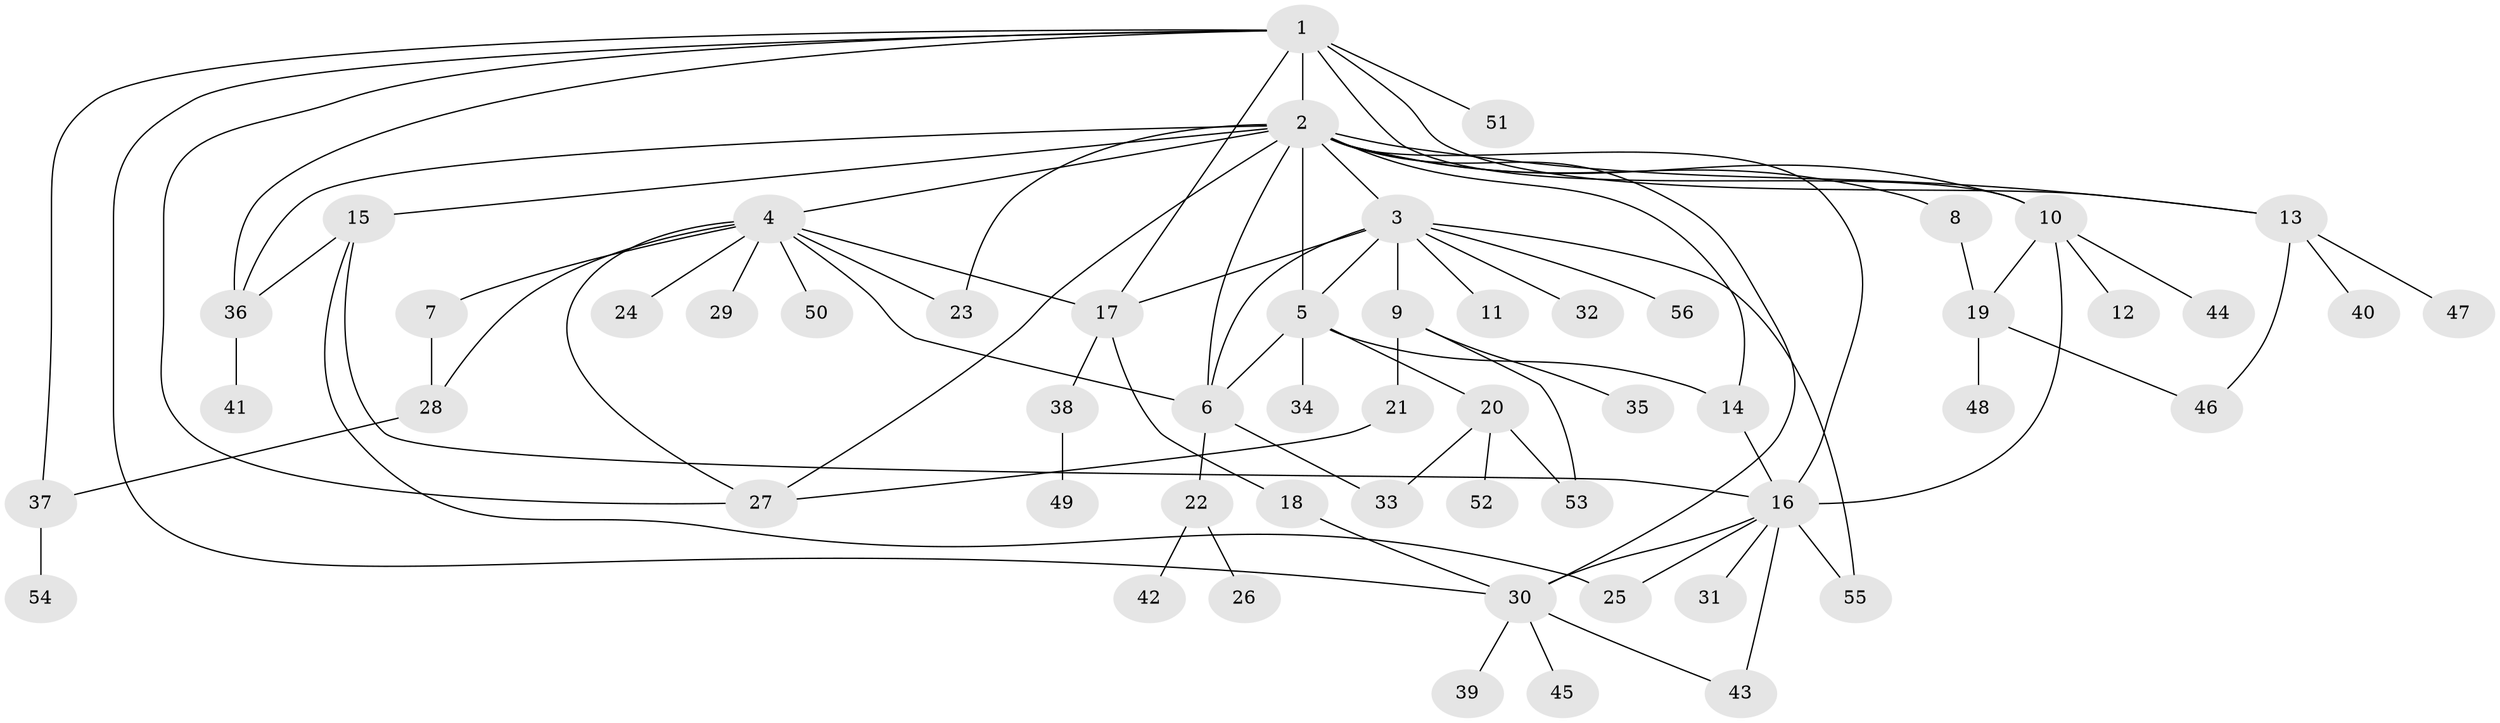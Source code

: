 // original degree distribution, {1: 0.4732142857142857, 48: 0.008928571428571428, 2: 0.25, 11: 0.008928571428571428, 13: 0.008928571428571428, 8: 0.017857142857142856, 7: 0.008928571428571428, 3: 0.125, 4: 0.026785714285714284, 10: 0.017857142857142856, 6: 0.017857142857142856, 5: 0.03571428571428571}
// Generated by graph-tools (version 1.1) at 2025/35/03/09/25 02:35:20]
// undirected, 56 vertices, 85 edges
graph export_dot {
graph [start="1"]
  node [color=gray90,style=filled];
  1;
  2;
  3;
  4;
  5;
  6;
  7;
  8;
  9;
  10;
  11;
  12;
  13;
  14;
  15;
  16;
  17;
  18;
  19;
  20;
  21;
  22;
  23;
  24;
  25;
  26;
  27;
  28;
  29;
  30;
  31;
  32;
  33;
  34;
  35;
  36;
  37;
  38;
  39;
  40;
  41;
  42;
  43;
  44;
  45;
  46;
  47;
  48;
  49;
  50;
  51;
  52;
  53;
  54;
  55;
  56;
  1 -- 2 [weight=23.0];
  1 -- 10 [weight=3.0];
  1 -- 13 [weight=1.0];
  1 -- 17 [weight=1.0];
  1 -- 27 [weight=1.0];
  1 -- 30 [weight=1.0];
  1 -- 36 [weight=1.0];
  1 -- 37 [weight=1.0];
  1 -- 51 [weight=1.0];
  2 -- 3 [weight=1.0];
  2 -- 4 [weight=1.0];
  2 -- 5 [weight=1.0];
  2 -- 6 [weight=1.0];
  2 -- 8 [weight=1.0];
  2 -- 10 [weight=1.0];
  2 -- 13 [weight=1.0];
  2 -- 14 [weight=1.0];
  2 -- 15 [weight=1.0];
  2 -- 16 [weight=1.0];
  2 -- 23 [weight=1.0];
  2 -- 27 [weight=1.0];
  2 -- 30 [weight=1.0];
  2 -- 36 [weight=1.0];
  3 -- 5 [weight=1.0];
  3 -- 6 [weight=1.0];
  3 -- 9 [weight=1.0];
  3 -- 11 [weight=1.0];
  3 -- 17 [weight=1.0];
  3 -- 32 [weight=1.0];
  3 -- 55 [weight=1.0];
  3 -- 56 [weight=1.0];
  4 -- 6 [weight=1.0];
  4 -- 7 [weight=1.0];
  4 -- 17 [weight=1.0];
  4 -- 23 [weight=1.0];
  4 -- 24 [weight=1.0];
  4 -- 27 [weight=1.0];
  4 -- 28 [weight=1.0];
  4 -- 29 [weight=1.0];
  4 -- 50 [weight=1.0];
  5 -- 6 [weight=1.0];
  5 -- 14 [weight=1.0];
  5 -- 20 [weight=1.0];
  5 -- 34 [weight=1.0];
  6 -- 22 [weight=1.0];
  6 -- 33 [weight=1.0];
  7 -- 28 [weight=1.0];
  8 -- 19 [weight=1.0];
  9 -- 21 [weight=1.0];
  9 -- 35 [weight=1.0];
  9 -- 53 [weight=1.0];
  10 -- 12 [weight=1.0];
  10 -- 16 [weight=1.0];
  10 -- 19 [weight=1.0];
  10 -- 44 [weight=1.0];
  13 -- 40 [weight=1.0];
  13 -- 46 [weight=1.0];
  13 -- 47 [weight=1.0];
  14 -- 16 [weight=1.0];
  15 -- 16 [weight=1.0];
  15 -- 25 [weight=1.0];
  15 -- 36 [weight=1.0];
  16 -- 25 [weight=1.0];
  16 -- 30 [weight=1.0];
  16 -- 31 [weight=1.0];
  16 -- 43 [weight=1.0];
  16 -- 55 [weight=1.0];
  17 -- 18 [weight=1.0];
  17 -- 38 [weight=1.0];
  18 -- 30 [weight=1.0];
  19 -- 46 [weight=1.0];
  19 -- 48 [weight=1.0];
  20 -- 33 [weight=1.0];
  20 -- 52 [weight=1.0];
  20 -- 53 [weight=1.0];
  21 -- 27 [weight=1.0];
  22 -- 26 [weight=1.0];
  22 -- 42 [weight=1.0];
  28 -- 37 [weight=1.0];
  30 -- 39 [weight=1.0];
  30 -- 43 [weight=1.0];
  30 -- 45 [weight=1.0];
  36 -- 41 [weight=1.0];
  37 -- 54 [weight=1.0];
  38 -- 49 [weight=1.0];
}
